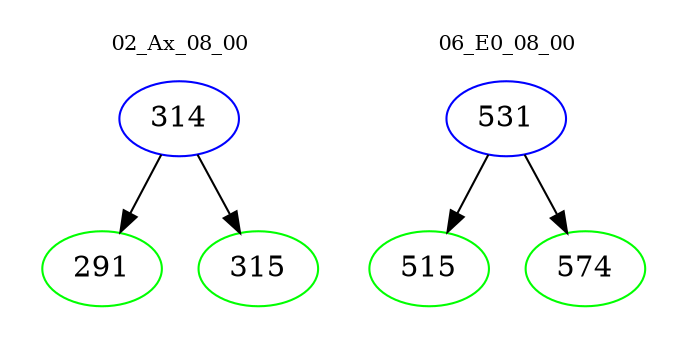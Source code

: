digraph{
subgraph cluster_0 {
color = white
label = "02_Ax_08_00";
fontsize=10;
T0_314 [label="314", color="blue"]
T0_314 -> T0_291 [color="black"]
T0_291 [label="291", color="green"]
T0_314 -> T0_315 [color="black"]
T0_315 [label="315", color="green"]
}
subgraph cluster_1 {
color = white
label = "06_E0_08_00";
fontsize=10;
T1_531 [label="531", color="blue"]
T1_531 -> T1_515 [color="black"]
T1_515 [label="515", color="green"]
T1_531 -> T1_574 [color="black"]
T1_574 [label="574", color="green"]
}
}
